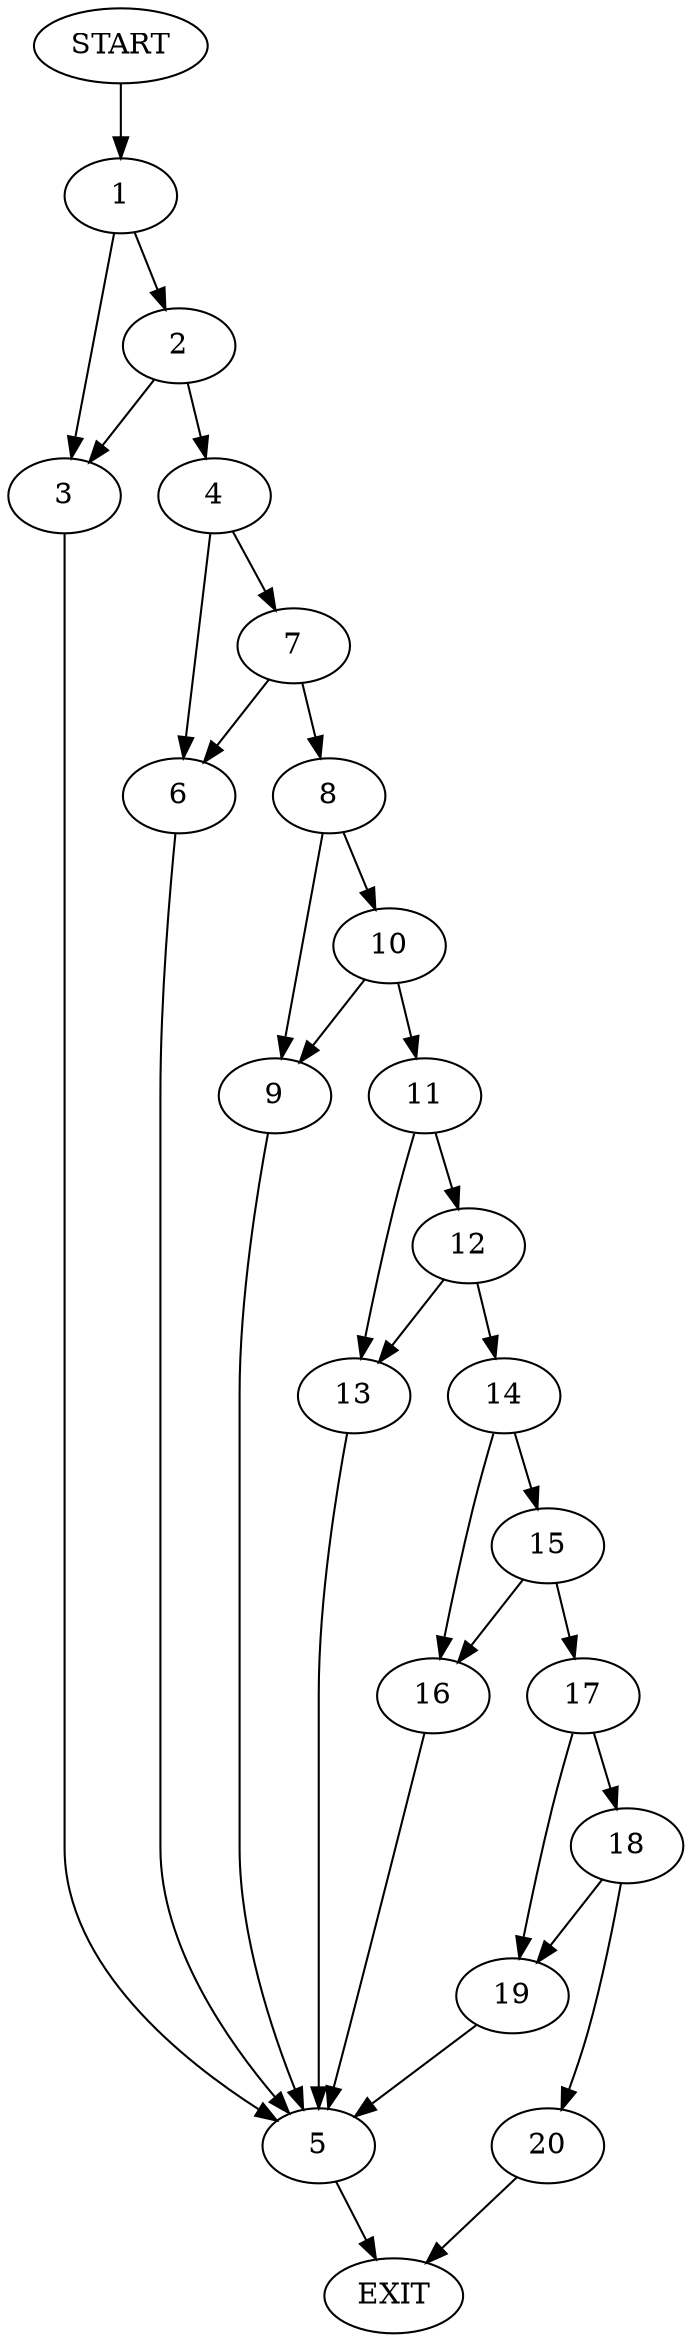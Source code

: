 digraph {
0 [label="START"]
21 [label="EXIT"]
0 -> 1
1 -> 2
1 -> 3
2 -> 4
2 -> 3
3 -> 5
4 -> 6
4 -> 7
5 -> 21
6 -> 5
7 -> 8
7 -> 6
8 -> 9
8 -> 10
9 -> 5
10 -> 9
10 -> 11
11 -> 12
11 -> 13
12 -> 13
12 -> 14
13 -> 5
14 -> 15
14 -> 16
15 -> 17
15 -> 16
16 -> 5
17 -> 18
17 -> 19
18 -> 19
18 -> 20
19 -> 5
20 -> 21
}
